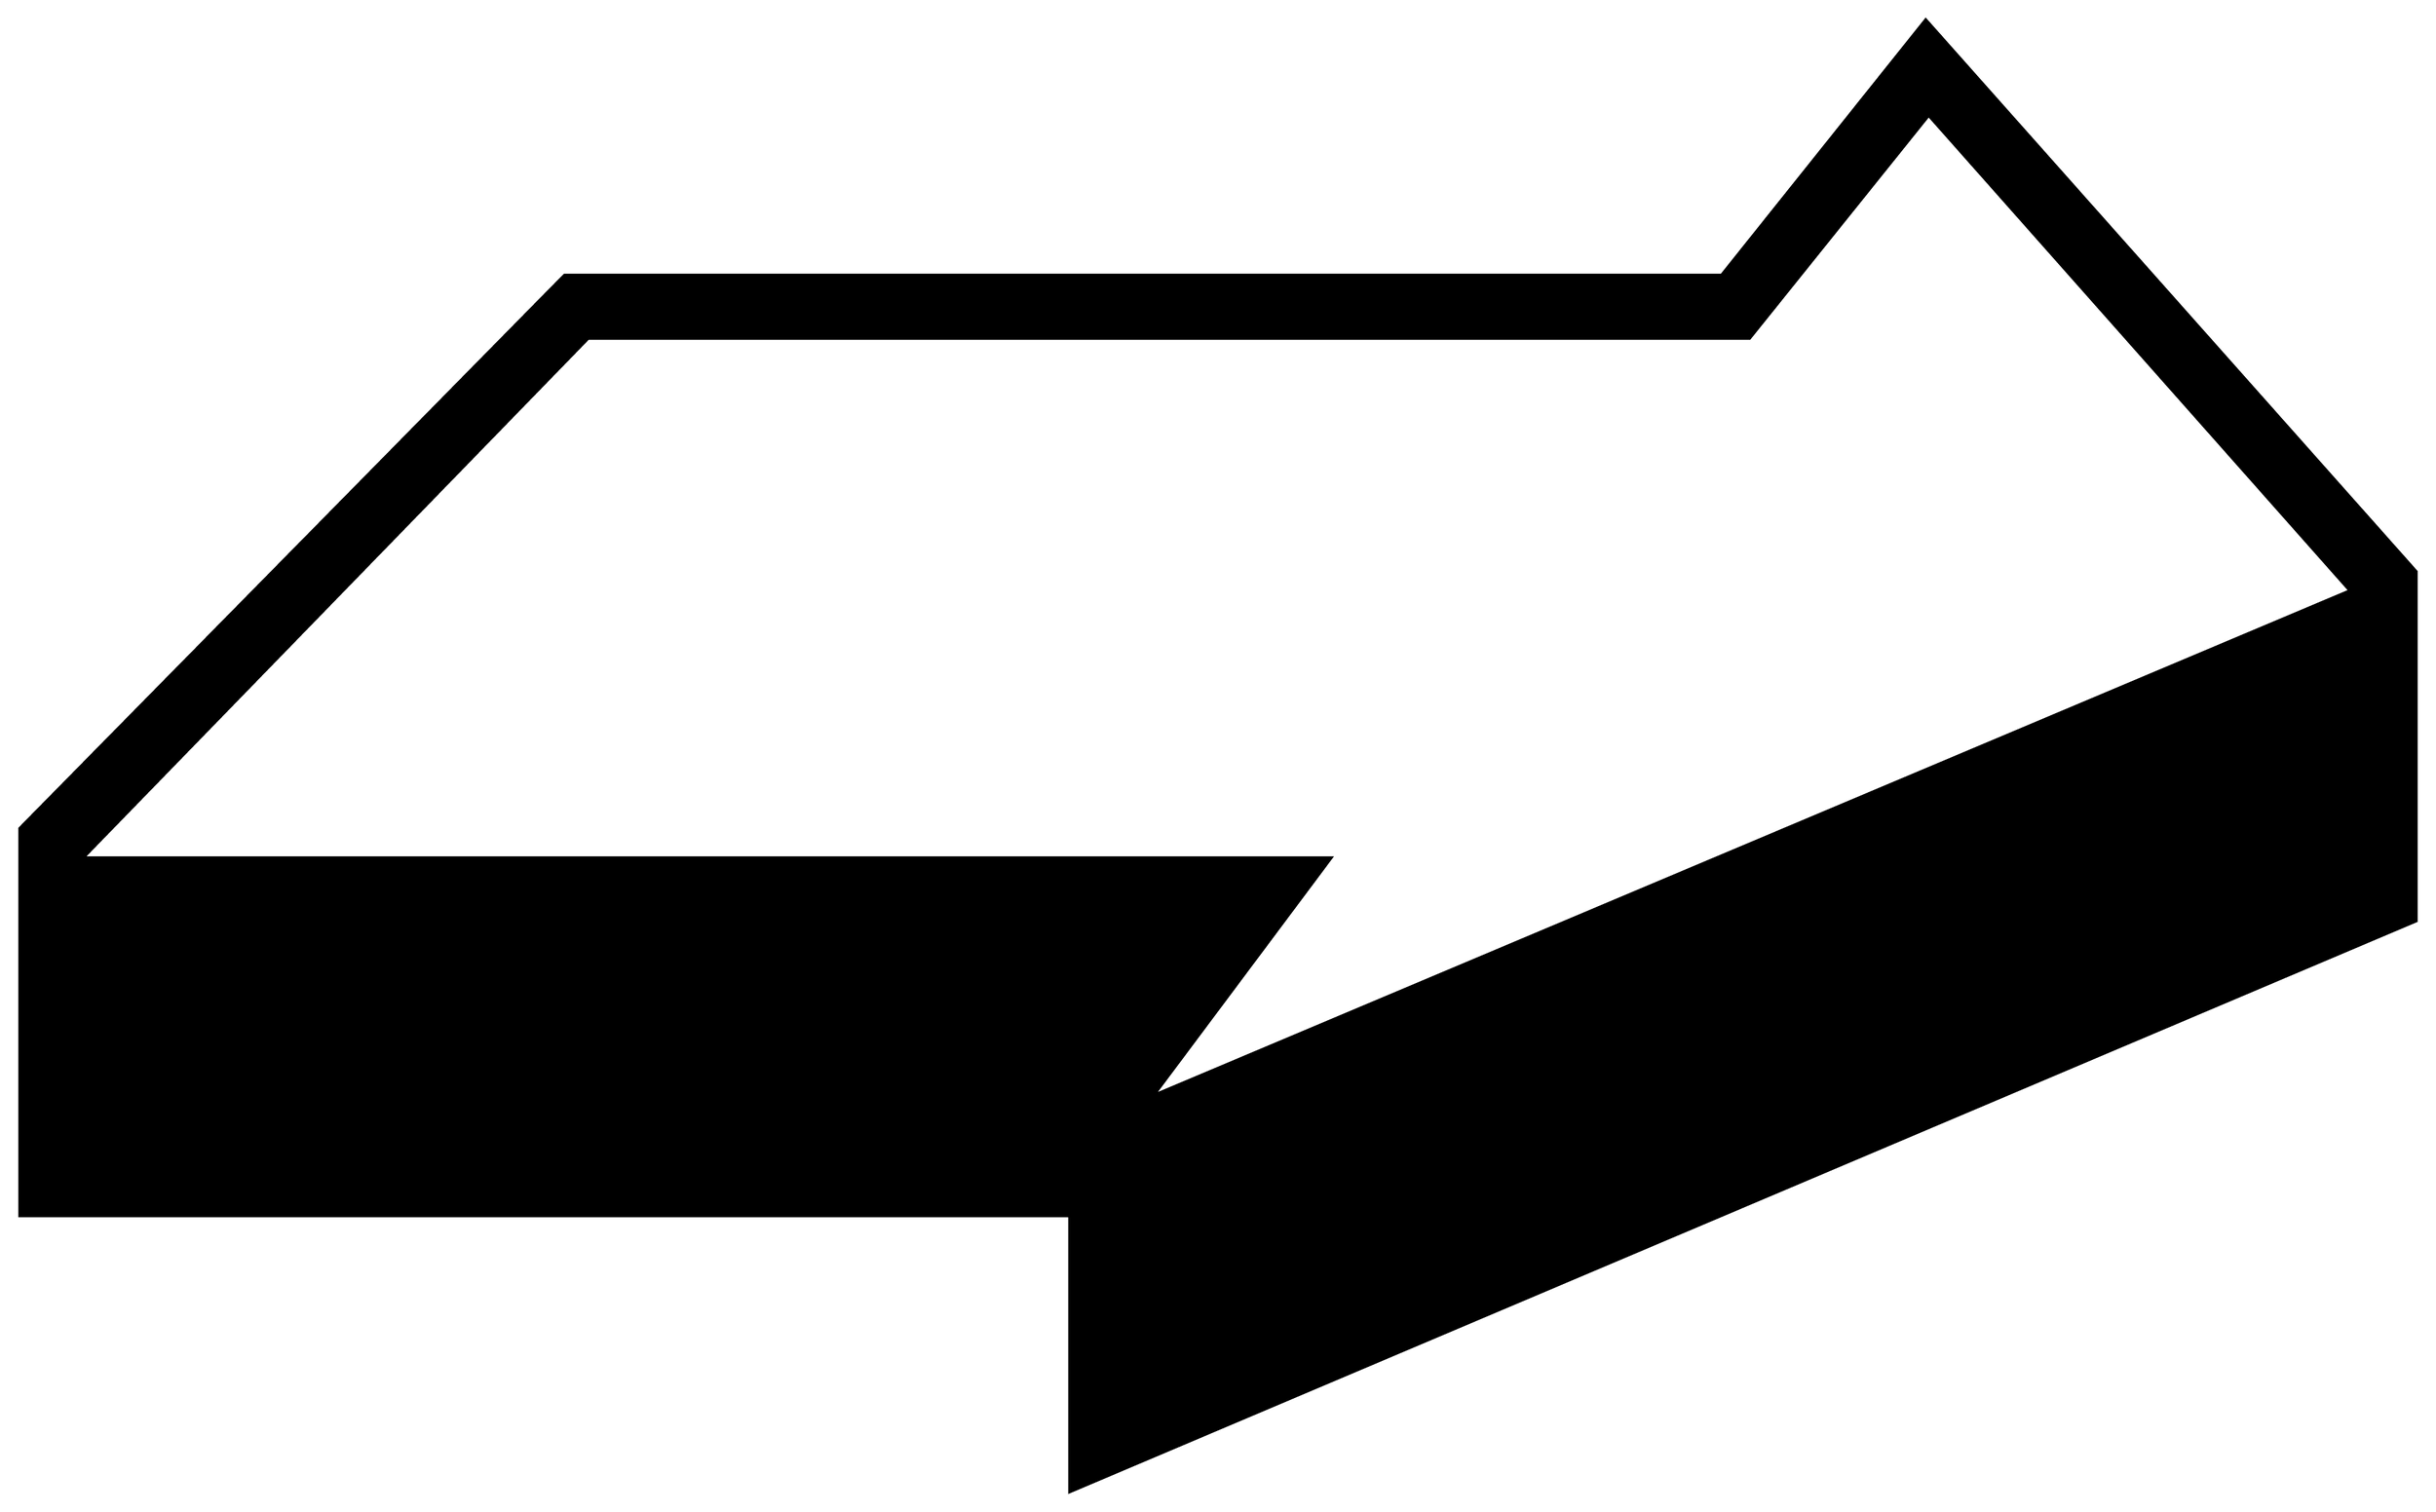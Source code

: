 


\begin{tikzpicture}[y=0.80pt, x=0.80pt, yscale=-1.0, xscale=1.0, inner sep=0pt, outer sep=0pt]
\begin{scope}[shift={(100.0,1832.0)},nonzero rule]
  \path[draw=.,fill=.,line width=1.600pt] (1732.0,-596.0) --
    (815.0,-207.0) -- (815.0,-395.0) -- (100.0,-395.0) --
    (100.0,-659.0) -- (471.0,-1036.0) -- (1259.0,-1036.0) --
    (1398.0,-1210.0) -- (1732.0,-834.0) -- (1732.0,-596.0) --
    cycle(1687.0,-821.0) -- (1400.0,-1145.0) -- (1278.0,-993.0)
    -- (487.0,-993.0) -- (143.0,-639.0) -- (993.0,-639.0) --
    (872.0,-477.0) -- (1687.0,-821.0) -- cycle;
\end{scope}

\end{tikzpicture}

